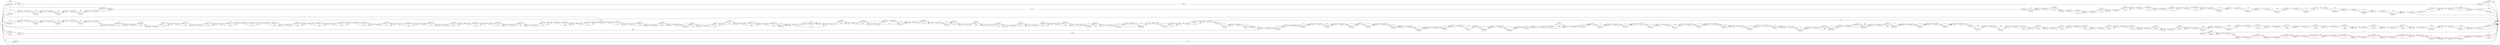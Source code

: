 digraph {
	graph [rankdir=LR]
	node [shape=rectangle]
	2 -> 5560 [label=2559]
	5560 -> 1 [label=40]
	5560 -> 5982 [label=2519]
	5982 -> 1 [label=2519]
	5983 -> 5986 [label=50]
	5986 -> 5998 [label=52]
	5998 -> 6022 [label=50]
	5998 -> 28262 [label=2]
	6022 -> 6028 [label=52]
	6028 -> 6049 [label=50]
	6028 -> 28282 [label=2]
	6049 -> 6055 [label=52]
	6055 -> 6076 [label=50]
	6055 -> 28302 [label=2]
	6076 -> 6085 [label=52]
	6085 -> 6106 [label=50]
	6085 -> 28322 [label=2]
	6106 -> 6144 [label=52]
	6144 -> 6165 [label=50]
	6144 -> 28342 [label=2]
	6165 -> 6248 [label=52]
	6248 -> 6269 [label=50]
	6248 -> 28362 [label=2]
	6269 -> 6489 [label=52]
	6489 -> 6510 [label=50]
	6489 -> 28382 [label=2]
	6510 -> 6528 [label=52]
	6528 -> 6561 [label=50]
	6528 -> 28414 [label=2]
	6561 -> 6576 [label=52]
	6576 -> 6597 [label=50]
	6576 -> 28434 [label=2]
	6597 -> 6727 [label=52]
	6727 -> 6765 [label=50]
	6727 -> 28471 [label=2]
	6765 -> 7224 [label=52]
	7224 -> 7269 [label=50]
	7224 -> 28515 [label=2]
	7269 -> 7485 [label=52]
	7485 -> 7517 [label=50]
	7485 -> 28546 [label=2]
	7517 -> 7581 [label=52]
	7581 -> 7602 [label=50]
	7581 -> 28566 [label=2]
	7602 -> 7886 [label=52]
	7886 -> 7907 [label=50]
	7886 -> 28586 [label=2]
	7907 -> 7981 [label=52]
	7981 -> 8002 [label=50]
	7981 -> 28606 [label=2]
	8002 -> 8212 [label=52]
	8212 -> 1 [label=2]
	8212 -> 10777 [label=50]
	10777 -> 10798 [label=1]
	10777 -> 18183 [label=49]
	10798 -> 10933 [label=50]
	10933 -> 10954 [label=1]
	10933 -> 18203 [label=49]
	10954 -> 11744 [label=50]
	11744 -> 1 [label=49]
	11744 -> 11963 [label=1]
	11963 -> 1 [label=1]
	12055 -> 12104 [label=82]
	12104 -> 12125 [label=81]
	12104 -> 44436 [label=1]
	12125 -> 12170 [label=82]
	12170 -> 12191 [label=81]
	12170 -> 44456 [label=1]
	12191 -> 12254 [label=82]
	12254 -> 12275 [label=81]
	12254 -> 44476 [label=1]
	12275 -> 12286 [label=82]
	12286 -> 1 [label=1]
	12286 -> 14880 [label=81]
	14880 -> 14948 [label=84]
	14948 -> 14969 [label=81]
	14948 -> 34607 [label=3]
	14969 -> 14999 [label=84]
	14999 -> 15059 [label=81]
	14999 -> 34666 [label=3]
	15059 -> 15074 [label=84]
	15074 -> 15106 [label=81]
	15074 -> 34697 [label=3]
	15106 -> 15141 [label=84]
	15141 -> 15162 [label=81]
	15141 -> 34717 [label=3]
	15162 -> 15193 [label=84]
	15193 -> 15214 [label=81]
	15193 -> 34737 [label=3]
	15214 -> 15225 [label=84]
	15225 -> 15246 [label=81]
	15225 -> 34757 [label=3]
	15246 -> 15286 [label=84]
	15286 -> 15322 [label=81]
	15286 -> 34792 [label=3]
	15322 -> 15358 [label=84]
	15358 -> 15379 [label=81]
	15358 -> 34812 [label=3]
	15379 -> 15380 [label=84]
	15380 -> 15403 [label=81]
	15380 -> 34834 [label=3]
	15403 -> 15418 [label=84]
	15418 -> 15439 [label=81]
	15418 -> 34854 [label=3]
	15439 -> 15592 [label=84]
	15592 -> 15613 [label=81]
	15592 -> 34874 [label=3]
	15613 -> 15616 [label=84]
	15616 -> 15673 [label=81]
	15616 -> 34930 [label=3]
	15673 -> 15679 [label=84]
	15679 -> 15703 [label=81]
	15679 -> 34953 [label=3]
	15703 -> 15780 [label=84]
	15780 -> 15826 [label=81]
	15780 -> 34998 [label=3]
	15826 -> 15840 [label=84]
	15840 -> 15861 [label=81]
	15840 -> 35018 [label=3]
	15861 -> 15895 [label=84]
	15895 -> 15934 [label=81]
	15895 -> 35056 [label=3]
	15934 -> 15943 [label=84]
	15943 -> 15964 [label=81]
	15943 -> 35076 [label=3]
	15964 -> 16055 [label=84]
	16055 -> 16076 [label=81]
	16055 -> 35096 [label=3]
	16076 -> 16109 [label=84]
	16109 -> 16133 [label=81]
	16109 -> 35119 [label=3]
	16133 -> 16141 [label=84]
	16141 -> 16199 [label=81]
	16141 -> 35176 [label=3]
	16199 -> 16292 [label=84]
	16292 -> 16313 [label=81]
	16292 -> 35196 [label=3]
	16313 -> 16409 [label=84]
	16409 -> 16430 [label=81]
	16409 -> 35216 [label=3]
	16430 -> 16476 [label=84]
	16476 -> 16479 [label=85]
	16479 -> 16500 [label=81]
	16479 -> 35236 [label=4]
	16500 -> 16532 [label=85]
	16532 -> 16553 [label=84]
	16532 -> 60821 [label=1]
	16553 -> 16592 [label=85]
	16592 -> 16613 [label=82]
	16592 -> 35256 [label=3]
	16613 -> 16694 [label=85]
	16694 -> 16709 [label=84]
	16694 -> 35262 [label=1]
	16709 -> 16745 [label=81]
	16709 -> 35262 [label=3]
	16745 -> 16751 [label=85]
	16751 -> 16772 [label=84]
	16751 -> 60861 [label=1]
	16772 -> 16799 [label=81]
	16772 -> 35317 [label=4]
	16799 -> 16847 [label=85]
	16847 -> 16868 [label=81]
	16847 -> 35337 [label=4]
	16868 -> 16898 [label=85]
	16898 -> 16919 [label=81]
	16898 -> 35343 [label=4]
	16919 -> 16925 [label=84]
	16925 -> 17029 [label=85]
	17029 -> 17063 [label=81]
	17029 -> 35361 [label=4]
	17063 -> 17111 [label=85]
	17111 -> 17150 [label=82]
	17111 -> 35428 [label=3]
	17150 -> 17152 [label=85]
	17152 -> 17173 [label=81]
	17152 -> 35444 [label=4]
	17173 -> 17180 [label=84]
	17180 -> 17213 [label=81]
	17180 -> 35457 [label=3]
	17213 -> 17216 [label=84]
	17216 -> 17264 [label=85]
	17264 -> 17303 [label=81]
	17264 -> 35518 [label=4]
	17303 -> 17312 [label=85]
	17312 -> 17318 [label=82]
	17312 -> 35539 [label=3]
	17318 -> 17339 [label=81]
	17318 -> 35539 [label=1]
	17339 -> 17384 [label=85]
	17384 -> 17405 [label=84]
	17384 -> 60978 [label=1]
	17405 -> 17432 [label=85]
	17432 -> 17455 [label=82]
	17432 -> 35566 [label=3]
	17455 -> 17504 [label=85]
	17504 -> 17525 [label=81]
	17504 -> 35586 [label=4]
	17525 -> 17569 [label=85]
	17569 -> 17590 [label=81]
	17569 -> 35606 [label=4]
	17590 -> 17624 [label=85]
	17624 -> 17645 [label=81]
	17624 -> 35626 [label=4]
	17645 -> 17663 [label=85]
	17663 -> 17681 [label=82]
	17663 -> 35647 [label=3]
	17681 -> 17702 [label=81]
	17681 -> 35647 [label=1]
	17702 -> 17705 [label=85]
	17705 -> 17714 [label=82]
	17705 -> 17726 [label=3]
	17714 -> 17726 [label=81]
	17714 -> 35696 [label=1]
	17726 -> 17741 [label=84]
	17741 -> 17762 [label=81]
	17741 -> 35696 [label=3]
	17762 -> 17788 [label=85]
	17788 -> 17789 [label=82]
	17788 -> 35725 [label=3]
	17789 -> 17810 [label=81]
	17789 -> 35725 [label=1]
	17810 -> 17819 [label=85]
	17819 -> 17846 [label=81]
	17819 -> 35751 [label=4]
	17846 -> 17944 [label=85]
	17944 -> 1 [label=81]
	17944 -> 35792 [label=4]
	17945 -> 17948 [label=51]
	17948 -> 17975 [label=49]
	17948 -> 28164 [label=2]
	17975 -> 18062 [label=51]
	18062 -> 18083 [label=49]
	18062 -> 28184 [label=2]
	18083 -> 18086 [label=51]
	18086 -> 18122 [label=49]
	18086 -> 28219 [label=2]
	18122 -> 18146 [label=51]
	18146 -> 5983 [label=49]
	18146 -> 5986 [label=2]
	18183 -> 10798 [label=49]
	18203 -> 10954 [label=49]
	24606 -> 2 [label=40]
	28138 -> 17945 [label=2]
	28164 -> 17975 [label=2]
	28184 -> 18083 [label=2]
	28219 -> 18122 [label=2]
	28262 -> 6022 [label=2]
	28282 -> 6049 [label=2]
	28302 -> 6076 [label=2]
	28322 -> 6106 [label=2]
	28342 -> 6165 [label=2]
	28362 -> 6269 [label=2]
	28382 -> 6510 [label=2]
	28414 -> 6561 [label=2]
	28434 -> 6597 [label=2]
	28471 -> 6765 [label=2]
	28515 -> 7269 [label=2]
	28546 -> 7517 [label=2]
	28566 -> 7602 [label=2]
	28586 -> 7907 [label=2]
	28606 -> 8002 [label=2]
	28607 -> 28703 [label=36575]
	28703 -> 28724 [label=2]
	28703 -> 49280 [label=36573]
	28724 -> 28808 [label=36575]
	28808 -> 28829 [label=2]
	28808 -> 49300 [label=36573]
	28829 -> 28997 [label=36575]
	28997 -> 29018 [label=2]
	28997 -> 49320 [label=36573]
	29018 -> 29069 [label=36575]
	29069 -> 29090 [label=2]
	29069 -> 49340 [label=36573]
	29090 -> 29404 [label=36575]
	29404 -> 29425 [label=2]
	29404 -> 49360 [label=36573]
	29425 -> 29428 [label=36575]
	29428 -> 29449 [label=2]
	29428 -> 49380 [label=36573]
	29449 -> 29540 [label=36575]
	29540 -> 29561 [label=2]
	29540 -> 49400 [label=36573]
	29561 -> 29654 [label=36575]
	29654 -> 29675 [label=2]
	29654 -> 49420 [label=36573]
	29675 -> 29803 [label=36575]
	29803 -> 1 [label=36573]
	29803 -> 34587 [label=2]
	34587 -> 1 [label=2]
	34607 -> 14969 [label=3]
	34666 -> 15059 [label=3]
	34697 -> 15106 [label=3]
	34717 -> 15162 [label=3]
	34737 -> 15214 [label=3]
	34757 -> 15246 [label=3]
	34792 -> 15322 [label=3]
	34812 -> 15379 [label=3]
	34834 -> 15403 [label=3]
	34854 -> 15439 [label=3]
	34874 -> 15613 [label=3]
	34930 -> 15673 [label=3]
	34953 -> 15703 [label=3]
	34998 -> 15826 [label=3]
	35018 -> 15861 [label=3]
	35056 -> 15934 [label=3]
	35076 -> 15964 [label=3]
	35096 -> 16076 [label=3]
	35119 -> 16133 [label=3]
	35176 -> 16199 [label=3]
	35196 -> 16313 [label=3]
	35216 -> 16430 [label=3]
	35236 -> 16500 [label=4]
	35256 -> 16613 [label=3]
	35262 -> 16745 [label=4]
	35317 -> 16799 [label=4]
	35337 -> 16868 [label=4]
	35343 -> 16919 [label=3]
	35343 -> 16925 [label=1]
	35361 -> 35382 [label=3]
	35361 -> 60901 [label=1]
	35382 -> 17063 [label=4]
	35428 -> 17150 [label=3]
	35444 -> 17173 [label=3]
	35444 -> 35457 [label=1]
	35457 -> 35460 [label=4]
	35460 -> 17213 [label=3]
	35460 -> 17216 [label=1]
	35518 -> 17303 [label=4]
	35539 -> 17339 [label=4]
	35566 -> 17455 [label=3]
	35586 -> 17525 [label=4]
	35606 -> 17590 [label=4]
	35626 -> 17645 [label=4]
	35647 -> 17702 [label=4]
	35696 -> 17762 [label=4]
	35725 -> 17810 [label=4]
	35751 -> 17846 [label=4]
	35792 -> 35813 [label=3]
	35792 -> 61057 [label=1]
	35813 -> 35821 [label=4]
	35821 -> 35842 [label=3]
	35821 -> 61077 [label=1]
	35842 -> 35904 [label=4]
	35904 -> 35957 [label=313]
	35957 -> 35978 [label=3]
	35957 -> 49440 [label=310]
	35978 -> 36095 [label=313]
	36095 -> 36136 [label=3]
	36095 -> 49480 [label=310]
	36136 -> 36197 [label=313]
	36197 -> 36218 [label=312]
	36197 -> 61097 [label=1]
	36218 -> 36251 [label=313]
	36251 -> 36272 [label=4]
	36251 -> 49500 [label=309]
	36272 -> 36299 [label=3]
	36272 -> 49526 [label=310]
	36299 -> 36389 [label=313]
	36389 -> 36413 [label=4]
	36389 -> 49549 [label=309]
	36413 -> 36440 [label=313]
	36440 -> 36461 [label=4]
	36440 -> 49569 [label=309]
	36461 -> 36491 [label=313]
	36491 -> 36512 [label=3]
	36491 -> 49589 [label=310]
	36512 -> 36575 [label=313]
	36575 -> 36596 [label=312]
	36575 -> 61117 [label=1]
	36596 -> 36623 [label=4]
	36596 -> 49615 [label=309]
	36623 -> 36632 [label=313]
	36632 -> 36653 [label=4]
	36632 -> 49635 [label=309]
	36653 -> 36674 [label=3]
	36653 -> 49655 [label=310]
	36674 -> 36686 [label=313]
	36686 -> 36713 [label=3]
	36686 -> 49661 [label=310]
	36713 -> 36764 [label=313]
	36764 -> 36785 [label=4]
	36764 -> 49701 [label=309]
	36785 -> 36806 [label=4]
	36785 -> 49721 [label=309]
	36806 -> 37024 [label=313]
	37024 -> 37045 [label=3]
	37024 -> 49741 [label=310]
	37045 -> 37151 [label=313]
	37151 -> 37172 [label=3]
	37151 -> 49761 [label=310]
	37172 -> 37446 [label=313]
	37446 -> 37467 [label=312]
	37446 -> 61157 [label=1]
	37467 -> 37622 [label=313]
	37622 -> 37643 [label=3]
	37622 -> 49781 [label=310]
	37643 -> 37698 [label=313]
	37698 -> 37719 [label=3]
	37698 -> 49801 [label=310]
	37719 -> 37728 [label=313]
	37728 -> 37749 [label=3]
	37728 -> 49821 [label=310]
	37749 -> 37812 [label=313]
	37812 -> 37833 [label=3]
	37812 -> 49841 [label=310]
	37833 -> 37932 [label=313]
	37932 -> 37953 [label=4]
	37932 -> 49861 [label=309]
	37953 -> 38265 [label=313]
	38265 -> 38273 [label=4]
	38265 -> 38286 [label=309]
	38273 -> 38286 [label=3]
	38273 -> 38294 [label=1]
	38286 -> 38294 [label=312]
	38294 -> 38298 [label=313]
	38298 -> 38302 [label=312]
	38298 -> 38319 [label=1]
	38302 -> 38319 [label=3]
	38302 -> 38323 [label=309]
	38319 -> 38323 [label=4]
	38323 -> 38426 [label=313]
	38426 -> 38447 [label=4]
	38426 -> 49943 [label=309]
	38447 -> 38469 [label=3]
	38447 -> 49943 [label=1]
	38469 -> 38501 [label=313]
	38501 -> 38522 [label=4]
	38501 -> 49963 [label=309]
	38522 -> 38592 [label=313]
	38592 -> 38613 [label=4]
	38592 -> 49983 [label=309]
	38613 -> 38667 [label=313]
	38667 -> 1 [label=3]
	38667 -> 50019 [label=310]
	44416 -> 12055 [label=1]
	44436 -> 12125 [label=1]
	44456 -> 12191 [label=1]
	44476 -> 12275 [label=1]
	44477 -> 48254 [label=36577]
	48254 -> 48275 [label=36573]
	48254 -> 54820 [label=4]
	48275 -> 48857 [label=36577]
	48857 -> 1 [label=4]
	48857 -> 28607 [label=36573]
	49280 -> 28724 [label=36573]
	49300 -> 28829 [label=36573]
	49320 -> 29018 [label=36573]
	49340 -> 29090 [label=36573]
	49360 -> 29425 [label=36573]
	49380 -> 29449 [label=36573]
	49400 -> 29561 [label=36573]
	49420 -> 29675 [label=36573]
	49440 -> 35978 [label=310]
	49480 -> 36136 [label=310]
	49500 -> 36272 [label=309]
	49526 -> 36299 [label=310]
	49549 -> 36413 [label=309]
	49569 -> 36461 [label=309]
	49589 -> 36512 [label=310]
	49615 -> 36623 [label=309]
	49635 -> 36653 [label=309]
	49655 -> 36674 [label=310]
	49661 -> 36713 [label=309]
	49661 -> 61137 [label=1]
	49701 -> 36785 [label=309]
	49721 -> 36806 [label=309]
	49741 -> 37045 [label=310]
	49761 -> 37172 [label=310]
	49781 -> 37643 [label=310]
	49801 -> 37719 [label=310]
	49821 -> 37749 [label=310]
	49841 -> 37833 [label=310]
	49861 -> 37953 [label=309]
	49943 -> 38469 [label=310]
	49963 -> 38522 [label=309]
	49983 -> 38613 [label=309]
	50019 -> 50040 [label=309]
	50019 -> 61237 [label=1]
	50040 -> 50052 [label=310]
	50052 -> 50073 [label=309]
	50052 -> 61257 [label=1]
	50073 -> 50076 [label=310]
	50076 -> 50133 [label=309]
	50076 -> 61313 [label=1]
	50133 -> 50235 [label=309]
	50133 -> 61414 [label=1]
	50235 -> 50267 [label=310]
	50267 -> 50288 [label=309]
	50267 -> 61434 [label=1]
	50288 -> 50301 [label=310]
	50301 -> 50355 [label=309]
	50301 -> 61487 [label=1]
	50355 -> 50394 [label=310]
	50394 -> 50415 [label=309]
	50394 -> 61507 [label=1]
	50415 -> 50448 [label=310]
	50448 -> 50469 [label=309]
	50448 -> 61527 [label=1]
	50469 -> 50473 [label=310]
	50473 -> 50494 [label=309]
	50473 -> 61547 [label=1]
	50494 -> 50547 [label=310]
	50547 -> 50568 [label=309]
	50547 -> 61567 [label=1]
	50568 -> 50619 [label=310]
	50619 -> 50640 [label=309]
	50619 -> 61587 [label=1]
	50640 -> 50667 [label=310]
	50667 -> 50716 [label=309]
	50667 -> 61635 [label=1]
	50716 -> 50769 [label=310]
	50769 -> 50874 [label=309]
	50769 -> 61739 [label=1]
	50874 -> 50898 [label=310]
	50898 -> 50931 [label=309]
	50898 -> 61771 [label=1]
	50931 -> 51054 [label=310]
	51054 -> 51075 [label=309]
	51054 -> 61791 [label=1]
	51075 -> 51114 [label=310]
	51114 -> 51159 [label=309]
	51114 -> 61835 [label=1]
	51159 -> 51180 [label=310]
	51180 -> 51201 [label=309]
	51180 -> 61855 [label=1]
	51201 -> 51204 [label=310]
	51204 -> 51225 [label=309]
	51204 -> 61875 [label=1]
	51225 -> 51234 [label=310]
	51234 -> 51255 [label=309]
	51234 -> 61895 [label=1]
	51255 -> 51369 [label=310]
	51369 -> 51390 [label=309]
	51369 -> 61915 [label=1]
	51390 -> 51579 [label=310]
	51579 -> 1 [label=1]
	51579 -> 53200 [label=309]
	53200 -> 1 [label=309]
	54800 -> 44477 [label=4]
	54820 -> 48275 [label=4]
	60801 -> 1 [label=725]
	60821 -> 16553 [label=1]
	60861 -> 16772 [label=1]
	60901 -> 35382 [label=1]
	60978 -> 17405 [label=1]
	61057 -> 35813 [label=1]
	61077 -> 35842 [label=1]
	61097 -> 36218 [label=1]
	61117 -> 36596 [label=1]
	61137 -> 36713 [label=1]
	61157 -> 37467 [label=1]
	61237 -> 50040 [label=1]
	61257 -> 50073 [label=1]
	61313 -> 50133 [label=1]
	61414 -> 50235 [label=1]
	61434 -> 50288 [label=1]
	61487 -> 50355 [label=1]
	61507 -> 50415 [label=1]
	61527 -> 50469 [label=1]
	61547 -> 50494 [label=1]
	61567 -> 50568 [label=1]
	61587 -> 50640 [label=1]
	61635 -> 50716 [label=1]
	61739 -> 50874 [label=1]
	61771 -> 50931 [label=1]
	61791 -> 51075 [label=1]
	61835 -> 51159 [label=1]
	61855 -> 51201 [label=1]
	61875 -> 51225 [label=1]
	61895 -> 51255 [label=1]
	61915 -> 51390 [label=1]
	0 -> 2 [label=2519]
	0 -> 5983 [label=1]
	0 -> 17945 [label=49]
	0 -> 28607 [label=2]
	0 -> 14880 [label=3]
	0 -> 44477 [label=36573]
	0 -> 35904 [label=309]
	0 -> 16476 [label=1]
	0 -> 12055 [label=81]
	0 -> 1 [label=1]
	0 -> 24606 [label=40]
	0 -> 28138 [label=2]
	0 -> 44416 [label=1]
	0 -> 54800 [label=4]
	0 -> 60801 [label=725]
}
